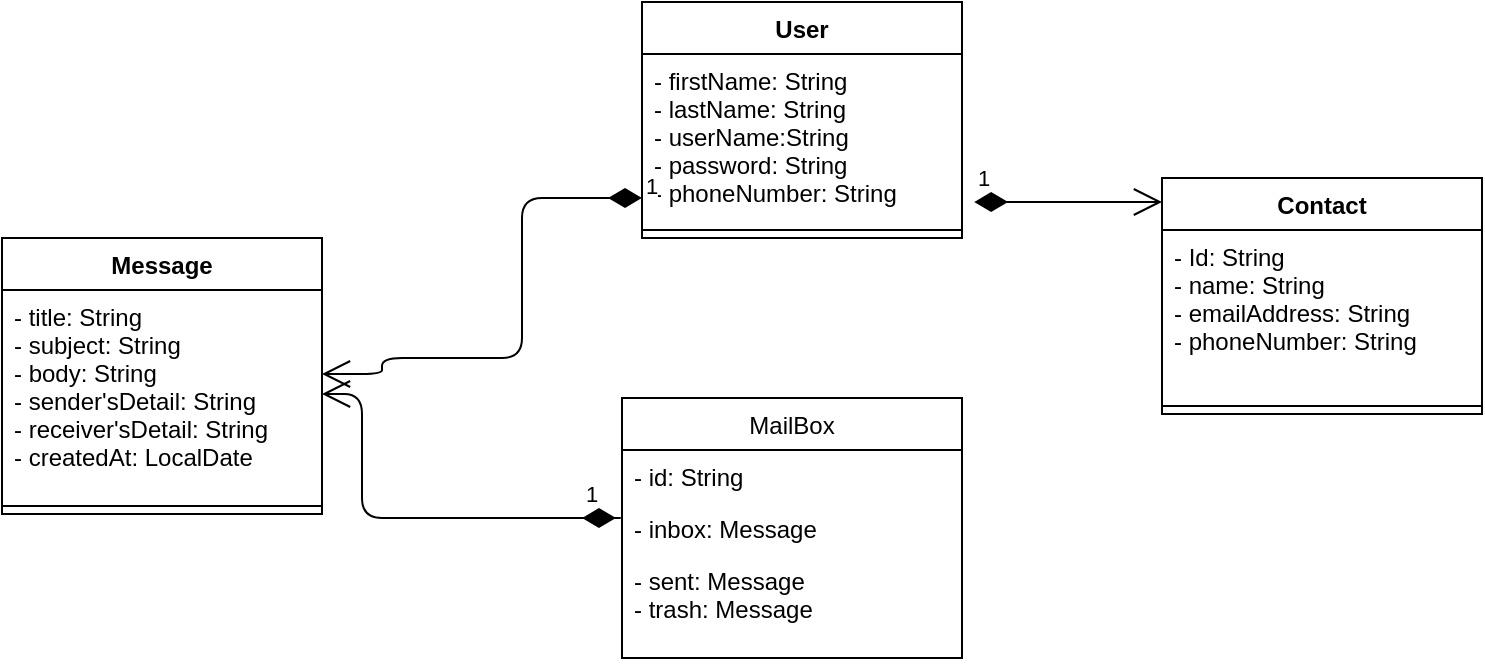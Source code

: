 <mxfile version="13.9.9" type="device"><diagram id="plIjj-zmZfElEBNvMthx" name="Page-1"><mxGraphModel dx="423" dy="493" grid="1" gridSize="10" guides="1" tooltips="1" connect="1" arrows="1" fold="1" page="1" pageScale="1" pageWidth="850" pageHeight="1100" math="0" shadow="0"><root><mxCell id="0"/><mxCell id="1" parent="0"/><mxCell id="D4Y1u8Jtq2L8fOioTXnv-9" value="User" style="swimlane;fontStyle=1;align=center;verticalAlign=top;childLayout=stackLayout;horizontal=1;startSize=26;horizontalStack=0;resizeParent=1;resizeParentMax=0;resizeLast=0;collapsible=1;marginBottom=0;" parent="1" vertex="1"><mxGeometry x="330" y="112" width="160" height="118" as="geometry"/></mxCell><mxCell id="D4Y1u8Jtq2L8fOioTXnv-10" value="- firstName: String&#10;- lastName: String&#10;- userName:String&#10;- password: String&#10;- phoneNumber: String&#10;&#10;" style="text;strokeColor=none;fillColor=none;align=left;verticalAlign=top;spacingLeft=4;spacingRight=4;overflow=hidden;rotatable=0;points=[[0,0.5],[1,0.5]];portConstraint=eastwest;" parent="D4Y1u8Jtq2L8fOioTXnv-9" vertex="1"><mxGeometry y="26" width="160" height="84" as="geometry"/></mxCell><mxCell id="D4Y1u8Jtq2L8fOioTXnv-11" value="" style="line;strokeWidth=1;fillColor=none;align=left;verticalAlign=middle;spacingTop=-1;spacingLeft=3;spacingRight=3;rotatable=0;labelPosition=right;points=[];portConstraint=eastwest;" parent="D4Y1u8Jtq2L8fOioTXnv-9" vertex="1"><mxGeometry y="110" width="160" height="8" as="geometry"/></mxCell><mxCell id="D4Y1u8Jtq2L8fOioTXnv-14" value="Message" style="swimlane;fontStyle=1;align=center;verticalAlign=top;childLayout=stackLayout;horizontal=1;startSize=26;horizontalStack=0;resizeParent=1;resizeParentMax=0;resizeLast=0;collapsible=1;marginBottom=0;" parent="1" vertex="1"><mxGeometry x="10" y="230" width="160" height="138" as="geometry"/></mxCell><mxCell id="D4Y1u8Jtq2L8fOioTXnv-15" value="- title: String&#10;- subject: String&#10;- body: String&#10;- sender'sDetail: String&#10;- receiver'sDetail: String&#10;- createdAt: LocalDate &#10;" style="text;strokeColor=none;fillColor=none;align=left;verticalAlign=top;spacingLeft=4;spacingRight=4;overflow=hidden;rotatable=0;points=[[0,0.5],[1,0.5]];portConstraint=eastwest;" parent="D4Y1u8Jtq2L8fOioTXnv-14" vertex="1"><mxGeometry y="26" width="160" height="104" as="geometry"/></mxCell><mxCell id="D4Y1u8Jtq2L8fOioTXnv-16" value="" style="line;strokeWidth=1;fillColor=none;align=left;verticalAlign=middle;spacingTop=-1;spacingLeft=3;spacingRight=3;rotatable=0;labelPosition=right;points=[];portConstraint=eastwest;" parent="D4Y1u8Jtq2L8fOioTXnv-14" vertex="1"><mxGeometry y="130" width="160" height="8" as="geometry"/></mxCell><mxCell id="D4Y1u8Jtq2L8fOioTXnv-18" value="Contact" style="swimlane;fontStyle=1;align=center;verticalAlign=top;childLayout=stackLayout;horizontal=1;startSize=26;horizontalStack=0;resizeParent=1;resizeParentMax=0;resizeLast=0;collapsible=1;marginBottom=0;" parent="1" vertex="1"><mxGeometry x="590" y="200" width="160" height="118" as="geometry"/></mxCell><mxCell id="D4Y1u8Jtq2L8fOioTXnv-19" value="- Id: String&#10;- name: String&#10;- emailAddress: String&#10;- phoneNumber: String" style="text;strokeColor=none;fillColor=none;align=left;verticalAlign=top;spacingLeft=4;spacingRight=4;overflow=hidden;rotatable=0;points=[[0,0.5],[1,0.5]];portConstraint=eastwest;" parent="D4Y1u8Jtq2L8fOioTXnv-18" vertex="1"><mxGeometry y="26" width="160" height="84" as="geometry"/></mxCell><mxCell id="D4Y1u8Jtq2L8fOioTXnv-20" value="" style="line;strokeWidth=1;fillColor=none;align=left;verticalAlign=middle;spacingTop=-1;spacingLeft=3;spacingRight=3;rotatable=0;labelPosition=right;points=[];portConstraint=eastwest;" parent="D4Y1u8Jtq2L8fOioTXnv-18" vertex="1"><mxGeometry y="110" width="160" height="8" as="geometry"/></mxCell><mxCell id="D4Y1u8Jtq2L8fOioTXnv-25" value="1" style="endArrow=open;html=1;endSize=12;startArrow=diamondThin;startSize=14;startFill=1;edgeStyle=orthogonalEdgeStyle;align=left;verticalAlign=bottom;" parent="1" target="D4Y1u8Jtq2L8fOioTXnv-15" edge="1"><mxGeometry x="-1" y="3" relative="1" as="geometry"><mxPoint x="330" y="210" as="sourcePoint"/><mxPoint x="190" y="280" as="targetPoint"/><Array as="points"><mxPoint x="270" y="210"/><mxPoint x="270" y="290"/><mxPoint x="200" y="290"/><mxPoint x="200" y="298"/></Array></mxGeometry></mxCell><mxCell id="5dlgSnfxWJVJTUn5jXQL-1" value="MailBox" style="swimlane;fontStyle=0;childLayout=stackLayout;horizontal=1;startSize=26;fillColor=none;horizontalStack=0;resizeParent=1;resizeParentMax=0;resizeLast=0;collapsible=1;marginBottom=0;" vertex="1" parent="1"><mxGeometry x="320" y="310" width="170" height="130" as="geometry"/></mxCell><mxCell id="5dlgSnfxWJVJTUn5jXQL-2" value="- id: String&#10;&#10;" style="text;strokeColor=none;fillColor=none;align=left;verticalAlign=top;spacingLeft=4;spacingRight=4;overflow=hidden;rotatable=0;points=[[0,0.5],[1,0.5]];portConstraint=eastwest;" vertex="1" parent="5dlgSnfxWJVJTUn5jXQL-1"><mxGeometry y="26" width="170" height="26" as="geometry"/></mxCell><mxCell id="5dlgSnfxWJVJTUn5jXQL-3" value="- inbox: Message" style="text;strokeColor=none;fillColor=none;align=left;verticalAlign=top;spacingLeft=4;spacingRight=4;overflow=hidden;rotatable=0;points=[[0,0.5],[1,0.5]];portConstraint=eastwest;" vertex="1" parent="5dlgSnfxWJVJTUn5jXQL-1"><mxGeometry y="52" width="170" height="26" as="geometry"/></mxCell><mxCell id="5dlgSnfxWJVJTUn5jXQL-4" value="- sent: Message&#10;- trash: Message" style="text;strokeColor=none;fillColor=none;align=left;verticalAlign=top;spacingLeft=4;spacingRight=4;overflow=hidden;rotatable=0;points=[[0,0.5],[1,0.5]];portConstraint=eastwest;" vertex="1" parent="5dlgSnfxWJVJTUn5jXQL-1"><mxGeometry y="78" width="170" height="52" as="geometry"/></mxCell><mxCell id="5dlgSnfxWJVJTUn5jXQL-5" value="1" style="endArrow=open;html=1;endSize=12;startArrow=diamondThin;startSize=14;startFill=1;edgeStyle=orthogonalEdgeStyle;align=left;verticalAlign=bottom;exitX=1.038;exitY=0.881;exitDx=0;exitDy=0;exitPerimeter=0;" edge="1" parent="1" source="D4Y1u8Jtq2L8fOioTXnv-10"><mxGeometry x="-1" y="3" relative="1" as="geometry"><mxPoint x="470" y="260" as="sourcePoint"/><mxPoint x="590" y="212" as="targetPoint"/></mxGeometry></mxCell><mxCell id="5dlgSnfxWJVJTUn5jXQL-6" value="1" style="endArrow=open;html=1;endSize=12;startArrow=diamondThin;startSize=14;startFill=1;edgeStyle=orthogonalEdgeStyle;align=left;verticalAlign=bottom;" edge="1" parent="1" target="D4Y1u8Jtq2L8fOioTXnv-15"><mxGeometry x="-1" y="3" relative="1" as="geometry"><mxPoint x="300" y="370" as="sourcePoint"/><mxPoint x="180" y="340" as="targetPoint"/><Array as="points"><mxPoint x="321" y="370"/><mxPoint x="190" y="370"/><mxPoint x="190" y="340"/></Array></mxGeometry></mxCell></root></mxGraphModel></diagram></mxfile>